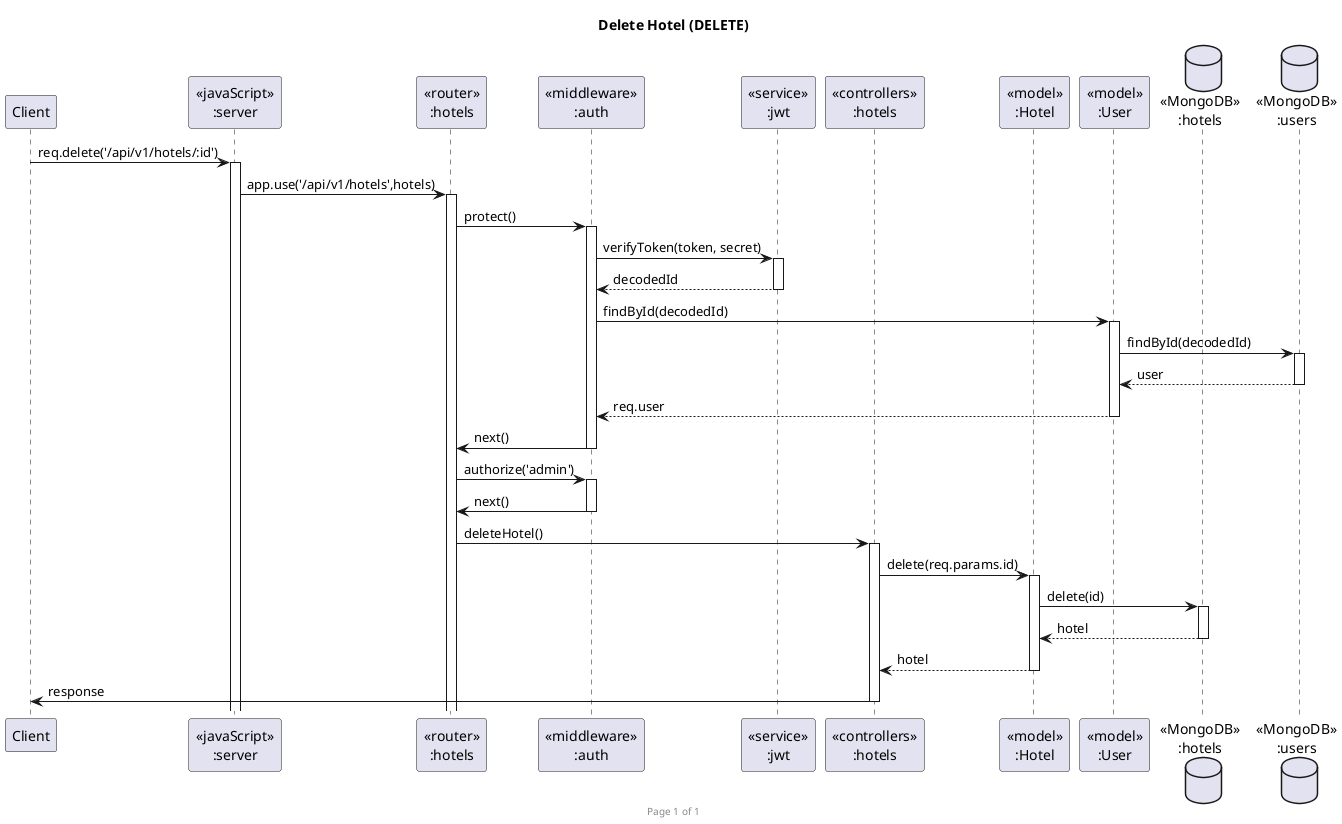 @startuml Delete Hotel (DELETE)

footer Page %page% of %lastpage%
title "Delete Hotel (DELETE)"

participant "Client" as client
participant "<<javaScript>>\n:server" as server
participant "<<router>>\n:hotels" as routerHotels
participant "<<middleware>>\n:auth" as authMiddleware
participant "<<service>>\n:jwt" as jwtService
participant "<<controllers>>\n:hotels" as controllersHotels
participant "<<model>>\n:Hotel" as modelHotel
participant "<<model>>\n:User" as modelUser
database "<<MongoDB>>\n:hotels" as HotelsDatabase
database "<<MongoDB>>\n:users" as UsersDatabase

client->server ++:req.delete('/api/v1/hotels/:id')
server->routerHotels ++:app.use('/api/v1/hotels',hotels)

routerHotels -> authMiddleware ++:protect()
authMiddleware -> jwtService ++:verifyToken(token, secret)
authMiddleware <-- jwtService --: decodedId

authMiddleware -> modelUser ++: findById(decodedId)
modelUser -> UsersDatabase ++: findById(decodedId)
modelUser <-- UsersDatabase --: user
authMiddleware <-- modelUser --: req.user
authMiddleware -> routerHotels --: next()
routerHotels -> authMiddleware ++: authorize('admin')
authMiddleware -> routerHotels --: next()

routerHotels -> controllersHotels ++:deleteHotel()
controllersHotels->modelHotel ++:delete(req.params.id)
modelHotel ->HotelsDatabase ++: delete(id)
HotelsDatabase --> modelHotel --: hotel
controllersHotels <-- modelHotel --:hotel
controllersHotels->client --:response

@enduml